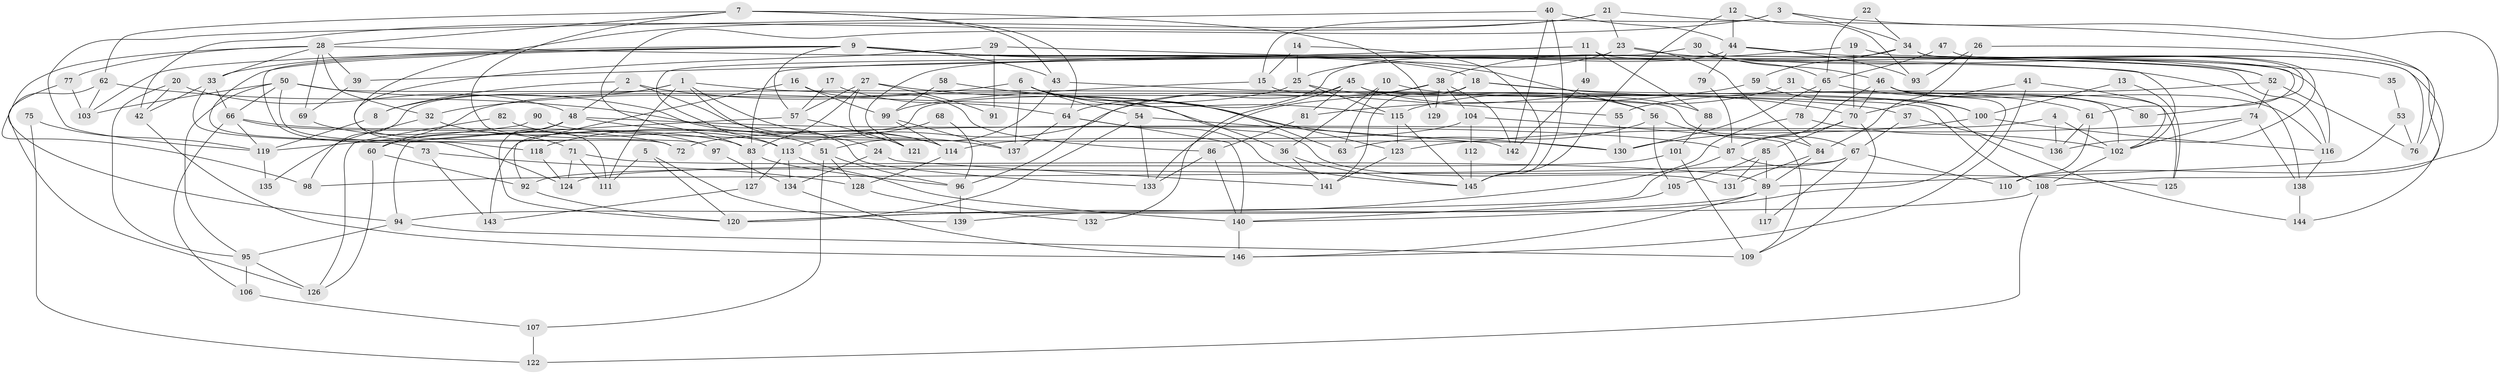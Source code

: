 // coarse degree distribution, {10: 0.011363636363636364, 5: 0.20454545454545456, 4: 0.1590909090909091, 7: 0.14772727272727273, 2: 0.09090909090909091, 3: 0.13636363636363635, 8: 0.09090909090909091, 6: 0.14772727272727273, 9: 0.011363636363636364}
// Generated by graph-tools (version 1.1) at 2025/37/03/04/25 23:37:07]
// undirected, 146 vertices, 292 edges
graph export_dot {
  node [color=gray90,style=filled];
  1;
  2;
  3;
  4;
  5;
  6;
  7;
  8;
  9;
  10;
  11;
  12;
  13;
  14;
  15;
  16;
  17;
  18;
  19;
  20;
  21;
  22;
  23;
  24;
  25;
  26;
  27;
  28;
  29;
  30;
  31;
  32;
  33;
  34;
  35;
  36;
  37;
  38;
  39;
  40;
  41;
  42;
  43;
  44;
  45;
  46;
  47;
  48;
  49;
  50;
  51;
  52;
  53;
  54;
  55;
  56;
  57;
  58;
  59;
  60;
  61;
  62;
  63;
  64;
  65;
  66;
  67;
  68;
  69;
  70;
  71;
  72;
  73;
  74;
  75;
  76;
  77;
  78;
  79;
  80;
  81;
  82;
  83;
  84;
  85;
  86;
  87;
  88;
  89;
  90;
  91;
  92;
  93;
  94;
  95;
  96;
  97;
  98;
  99;
  100;
  101;
  102;
  103;
  104;
  105;
  106;
  107;
  108;
  109;
  110;
  111;
  112;
  113;
  114;
  115;
  116;
  117;
  118;
  119;
  120;
  121;
  122;
  123;
  124;
  125;
  126;
  127;
  128;
  129;
  130;
  131;
  132;
  133;
  134;
  135;
  136;
  137;
  138;
  139;
  140;
  141;
  142;
  143;
  144;
  145;
  146;
  1 -- 137;
  1 -- 37;
  1 -- 8;
  1 -- 24;
  1 -- 98;
  1 -- 111;
  2 -- 114;
  2 -- 8;
  2 -- 48;
  2 -- 131;
  3 -- 34;
  3 -- 83;
  3 -- 15;
  3 -- 110;
  4 -- 102;
  4 -- 72;
  4 -- 136;
  5 -- 111;
  5 -- 120;
  5 -- 139;
  6 -- 54;
  6 -- 63;
  6 -- 32;
  6 -- 36;
  6 -- 115;
  6 -- 137;
  7 -- 43;
  7 -- 28;
  7 -- 62;
  7 -- 64;
  7 -- 97;
  7 -- 129;
  8 -- 119;
  9 -- 116;
  9 -- 56;
  9 -- 18;
  9 -- 33;
  9 -- 43;
  9 -- 57;
  9 -- 102;
  9 -- 103;
  9 -- 118;
  9 -- 124;
  10 -- 61;
  10 -- 36;
  10 -- 63;
  11 -- 39;
  11 -- 116;
  11 -- 49;
  11 -- 88;
  12 -- 44;
  12 -- 145;
  12 -- 93;
  13 -- 125;
  13 -- 100;
  14 -- 145;
  14 -- 15;
  14 -- 25;
  15 -- 99;
  15 -- 55;
  16 -- 86;
  16 -- 92;
  16 -- 99;
  17 -- 57;
  17 -- 64;
  18 -- 143;
  18 -- 70;
  18 -- 100;
  18 -- 141;
  19 -- 38;
  19 -- 70;
  19 -- 61;
  20 -- 48;
  20 -- 42;
  20 -- 95;
  21 -- 23;
  21 -- 72;
  21 -- 42;
  21 -- 76;
  22 -- 34;
  22 -- 65;
  23 -- 113;
  23 -- 84;
  23 -- 25;
  23 -- 35;
  24 -- 141;
  24 -- 134;
  25 -- 56;
  25 -- 60;
  25 -- 115;
  26 -- 84;
  26 -- 108;
  26 -- 93;
  27 -- 130;
  27 -- 57;
  27 -- 83;
  27 -- 91;
  27 -- 121;
  28 -- 77;
  28 -- 33;
  28 -- 32;
  28 -- 39;
  28 -- 69;
  28 -- 98;
  28 -- 138;
  29 -- 111;
  29 -- 52;
  29 -- 91;
  30 -- 46;
  30 -- 83;
  30 -- 65;
  31 -- 115;
  31 -- 102;
  32 -- 97;
  32 -- 135;
  33 -- 42;
  33 -- 66;
  33 -- 73;
  34 -- 121;
  34 -- 144;
  34 -- 59;
  34 -- 80;
  34 -- 136;
  35 -- 53;
  36 -- 141;
  36 -- 145;
  37 -- 136;
  37 -- 67;
  38 -- 113;
  38 -- 133;
  38 -- 104;
  38 -- 129;
  38 -- 142;
  39 -- 69;
  40 -- 145;
  40 -- 44;
  40 -- 119;
  40 -- 142;
  41 -- 146;
  41 -- 70;
  41 -- 102;
  42 -- 146;
  43 -- 51;
  43 -- 108;
  44 -- 64;
  44 -- 93;
  44 -- 52;
  44 -- 79;
  45 -- 96;
  45 -- 81;
  45 -- 88;
  45 -- 132;
  45 -- 144;
  46 -- 140;
  46 -- 70;
  46 -- 87;
  46 -- 116;
  46 -- 125;
  47 -- 65;
  47 -- 76;
  48 -- 120;
  48 -- 51;
  48 -- 60;
  48 -- 87;
  49 -- 142;
  50 -- 67;
  50 -- 95;
  50 -- 66;
  50 -- 72;
  50 -- 103;
  50 -- 114;
  51 -- 96;
  51 -- 107;
  51 -- 128;
  52 -- 74;
  52 -- 55;
  52 -- 76;
  53 -- 89;
  53 -- 76;
  54 -- 142;
  54 -- 120;
  54 -- 133;
  55 -- 130;
  56 -- 84;
  56 -- 63;
  56 -- 105;
  57 -- 94;
  57 -- 121;
  58 -- 99;
  58 -- 123;
  59 -- 100;
  59 -- 81;
  60 -- 92;
  60 -- 126;
  61 -- 136;
  61 -- 110;
  62 -- 103;
  62 -- 126;
  62 -- 133;
  64 -- 145;
  64 -- 137;
  64 -- 140;
  65 -- 78;
  65 -- 80;
  65 -- 130;
  66 -- 72;
  66 -- 83;
  66 -- 106;
  66 -- 119;
  67 -- 110;
  67 -- 98;
  67 -- 92;
  67 -- 117;
  68 -- 96;
  68 -- 118;
  69 -- 71;
  70 -- 87;
  70 -- 85;
  70 -- 109;
  71 -- 89;
  71 -- 124;
  71 -- 111;
  73 -- 128;
  73 -- 143;
  74 -- 102;
  74 -- 138;
  74 -- 123;
  75 -- 119;
  75 -- 122;
  77 -- 94;
  77 -- 103;
  78 -- 120;
  78 -- 102;
  79 -- 87;
  81 -- 86;
  82 -- 113;
  82 -- 126;
  83 -- 96;
  83 -- 127;
  84 -- 89;
  84 -- 131;
  85 -- 89;
  85 -- 105;
  85 -- 131;
  86 -- 133;
  86 -- 140;
  87 -- 120;
  87 -- 125;
  88 -- 101;
  89 -- 146;
  89 -- 94;
  89 -- 117;
  90 -- 130;
  90 -- 119;
  92 -- 120;
  94 -- 109;
  94 -- 95;
  95 -- 126;
  95 -- 106;
  96 -- 139;
  97 -- 134;
  99 -- 137;
  99 -- 114;
  100 -- 130;
  100 -- 116;
  101 -- 109;
  101 -- 124;
  102 -- 108;
  104 -- 114;
  104 -- 109;
  104 -- 112;
  105 -- 140;
  106 -- 107;
  107 -- 122;
  108 -- 122;
  108 -- 139;
  112 -- 145;
  113 -- 140;
  113 -- 134;
  113 -- 127;
  114 -- 128;
  115 -- 123;
  115 -- 145;
  116 -- 138;
  118 -- 124;
  119 -- 135;
  123 -- 141;
  127 -- 143;
  128 -- 132;
  134 -- 146;
  138 -- 144;
  140 -- 146;
}
